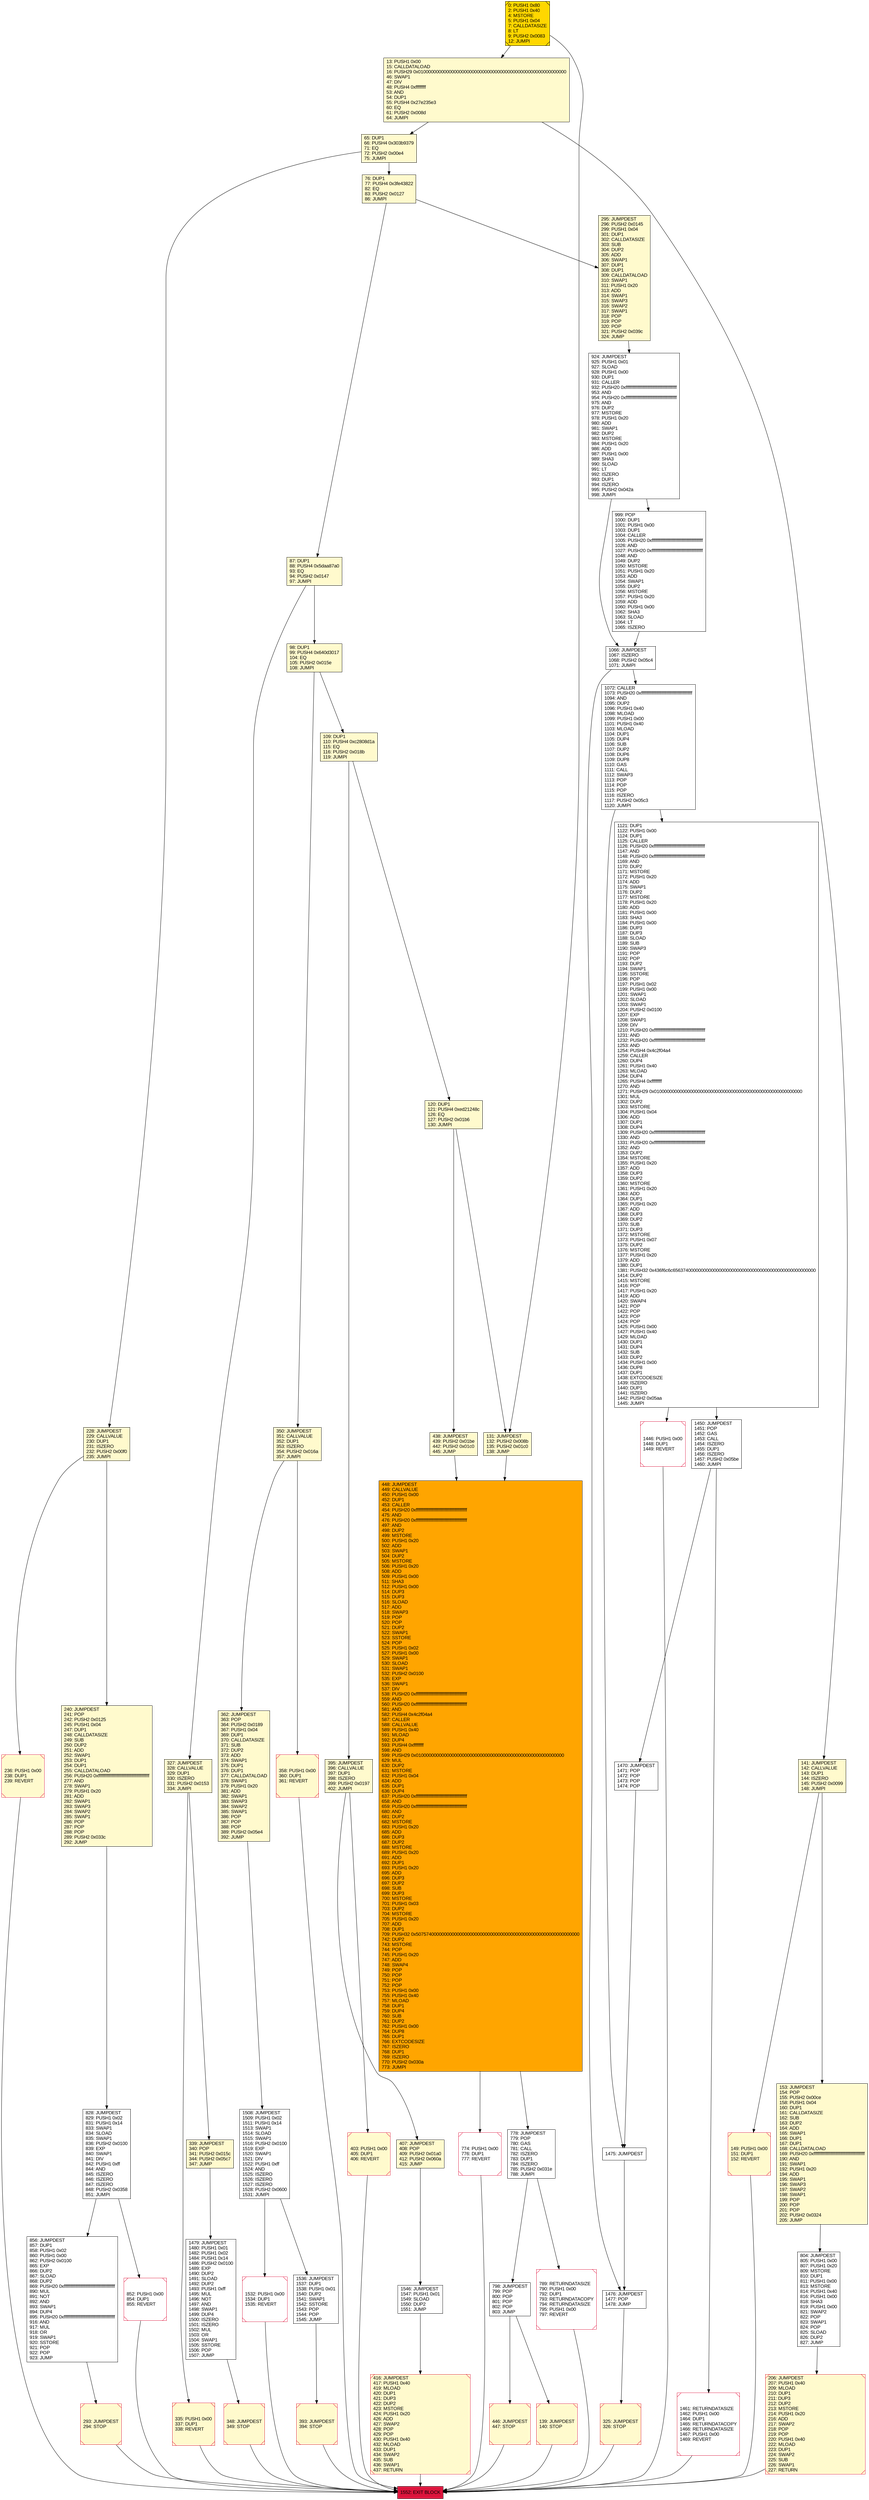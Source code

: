 digraph G {
bgcolor=transparent rankdir=UD;
node [shape=box style=filled color=black fillcolor=white fontname=arial fontcolor=black];
65 [label="65: DUP1\l66: PUSH4 0x303b9379\l71: EQ\l72: PUSH2 0x00e4\l75: JUMPI\l" fillcolor=lemonchiffon ];
407 [label="407: JUMPDEST\l408: POP\l409: PUSH2 0x01a0\l412: PUSH2 0x060a\l415: JUMP\l" fillcolor=lemonchiffon ];
1446 [label="1446: PUSH1 0x00\l1448: DUP1\l1449: REVERT\l" shape=Msquare color=crimson ];
789 [label="789: RETURNDATASIZE\l790: PUSH1 0x00\l792: DUP1\l793: RETURNDATACOPY\l794: RETURNDATASIZE\l795: PUSH1 0x00\l797: REVERT\l" shape=Msquare color=crimson ];
1475 [label="1475: JUMPDEST\l" ];
1552 [label="1552: EXIT BLOCK\l" fillcolor=crimson ];
924 [label="924: JUMPDEST\l925: PUSH1 0x01\l927: SLOAD\l928: PUSH1 0x00\l930: DUP1\l931: CALLER\l932: PUSH20 0xffffffffffffffffffffffffffffffffffffffff\l953: AND\l954: PUSH20 0xffffffffffffffffffffffffffffffffffffffff\l975: AND\l976: DUP2\l977: MSTORE\l978: PUSH1 0x20\l980: ADD\l981: SWAP1\l982: DUP2\l983: MSTORE\l984: PUSH1 0x20\l986: ADD\l987: PUSH1 0x00\l989: SHA3\l990: SLOAD\l991: LT\l992: ISZERO\l993: DUP1\l994: ISZERO\l995: PUSH2 0x042a\l998: JUMPI\l" ];
416 [label="416: JUMPDEST\l417: PUSH1 0x40\l419: MLOAD\l420: DUP1\l421: DUP3\l422: DUP2\l423: MSTORE\l424: PUSH1 0x20\l426: ADD\l427: SWAP2\l428: POP\l429: POP\l430: PUSH1 0x40\l432: MLOAD\l433: DUP1\l434: SWAP2\l435: SUB\l436: SWAP1\l437: RETURN\l" fillcolor=lemonchiffon shape=Msquare color=crimson ];
228 [label="228: JUMPDEST\l229: CALLVALUE\l230: DUP1\l231: ISZERO\l232: PUSH2 0x00f0\l235: JUMPI\l" fillcolor=lemonchiffon ];
393 [label="393: JUMPDEST\l394: STOP\l" fillcolor=lemonchiffon shape=Msquare color=crimson ];
856 [label="856: JUMPDEST\l857: DUP1\l858: PUSH1 0x02\l860: PUSH1 0x00\l862: PUSH2 0x0100\l865: EXP\l866: DUP2\l867: SLOAD\l868: DUP2\l869: PUSH20 0xffffffffffffffffffffffffffffffffffffffff\l890: MUL\l891: NOT\l892: AND\l893: SWAP1\l894: DUP4\l895: PUSH20 0xffffffffffffffffffffffffffffffffffffffff\l916: AND\l917: MUL\l918: OR\l919: SWAP1\l920: SSTORE\l921: POP\l922: POP\l923: JUMP\l" ];
120 [label="120: DUP1\l121: PUSH4 0xed21248c\l126: EQ\l127: PUSH2 0x01b6\l130: JUMPI\l" fillcolor=lemonchiffon ];
139 [label="139: JUMPDEST\l140: STOP\l" fillcolor=lemonchiffon shape=Msquare color=crimson ];
1536 [label="1536: JUMPDEST\l1537: DUP1\l1538: PUSH1 0x01\l1540: DUP2\l1541: SWAP1\l1542: SSTORE\l1543: POP\l1544: POP\l1545: JUMP\l" ];
76 [label="76: DUP1\l77: PUSH4 0x3fe43822\l82: EQ\l83: PUSH2 0x0127\l86: JUMPI\l" fillcolor=lemonchiffon ];
240 [label="240: JUMPDEST\l241: POP\l242: PUSH2 0x0125\l245: PUSH1 0x04\l247: DUP1\l248: CALLDATASIZE\l249: SUB\l250: DUP2\l251: ADD\l252: SWAP1\l253: DUP1\l254: DUP1\l255: CALLDATALOAD\l256: PUSH20 0xffffffffffffffffffffffffffffffffffffffff\l277: AND\l278: SWAP1\l279: PUSH1 0x20\l281: ADD\l282: SWAP1\l283: SWAP3\l284: SWAP2\l285: SWAP1\l286: POP\l287: POP\l288: POP\l289: PUSH2 0x033c\l292: JUMP\l" fillcolor=lemonchiffon ];
448 [label="448: JUMPDEST\l449: CALLVALUE\l450: PUSH1 0x00\l452: DUP1\l453: CALLER\l454: PUSH20 0xffffffffffffffffffffffffffffffffffffffff\l475: AND\l476: PUSH20 0xffffffffffffffffffffffffffffffffffffffff\l497: AND\l498: DUP2\l499: MSTORE\l500: PUSH1 0x20\l502: ADD\l503: SWAP1\l504: DUP2\l505: MSTORE\l506: PUSH1 0x20\l508: ADD\l509: PUSH1 0x00\l511: SHA3\l512: PUSH1 0x00\l514: DUP3\l515: DUP3\l516: SLOAD\l517: ADD\l518: SWAP3\l519: POP\l520: POP\l521: DUP2\l522: SWAP1\l523: SSTORE\l524: POP\l525: PUSH1 0x02\l527: PUSH1 0x00\l529: SWAP1\l530: SLOAD\l531: SWAP1\l532: PUSH2 0x0100\l535: EXP\l536: SWAP1\l537: DIV\l538: PUSH20 0xffffffffffffffffffffffffffffffffffffffff\l559: AND\l560: PUSH20 0xffffffffffffffffffffffffffffffffffffffff\l581: AND\l582: PUSH4 0x4c2f04a4\l587: CALLER\l588: CALLVALUE\l589: PUSH1 0x40\l591: MLOAD\l592: DUP4\l593: PUSH4 0xffffffff\l598: AND\l599: PUSH29 0x0100000000000000000000000000000000000000000000000000000000\l629: MUL\l630: DUP2\l631: MSTORE\l632: PUSH1 0x04\l634: ADD\l635: DUP1\l636: DUP4\l637: PUSH20 0xffffffffffffffffffffffffffffffffffffffff\l658: AND\l659: PUSH20 0xffffffffffffffffffffffffffffffffffffffff\l680: AND\l681: DUP2\l682: MSTORE\l683: PUSH1 0x20\l685: ADD\l686: DUP3\l687: DUP2\l688: MSTORE\l689: PUSH1 0x20\l691: ADD\l692: DUP1\l693: PUSH1 0x20\l695: ADD\l696: DUP3\l697: DUP2\l698: SUB\l699: DUP3\l700: MSTORE\l701: PUSH1 0x03\l703: DUP2\l704: MSTORE\l705: PUSH1 0x20\l707: ADD\l708: DUP1\l709: PUSH32 0x5075740000000000000000000000000000000000000000000000000000000000\l742: DUP2\l743: MSTORE\l744: POP\l745: PUSH1 0x20\l747: ADD\l748: SWAP4\l749: POP\l750: POP\l751: POP\l752: POP\l753: PUSH1 0x00\l755: PUSH1 0x40\l757: MLOAD\l758: DUP1\l759: DUP4\l760: SUB\l761: DUP2\l762: PUSH1 0x00\l764: DUP8\l765: DUP1\l766: EXTCODESIZE\l767: ISZERO\l768: DUP1\l769: ISZERO\l770: PUSH2 0x030a\l773: JUMPI\l" fillcolor=orange ];
0 [label="0: PUSH1 0x80\l2: PUSH1 0x40\l4: MSTORE\l5: PUSH1 0x04\l7: CALLDATASIZE\l8: LT\l9: PUSH2 0x0083\l12: JUMPI\l" fillcolor=lemonchiffon shape=Msquare fillcolor=gold ];
131 [label="131: JUMPDEST\l132: PUSH2 0x008b\l135: PUSH2 0x01c0\l138: JUMP\l" fillcolor=lemonchiffon ];
774 [label="774: PUSH1 0x00\l776: DUP1\l777: REVERT\l" shape=Msquare color=crimson ];
446 [label="446: JUMPDEST\l447: STOP\l" fillcolor=lemonchiffon shape=Msquare color=crimson ];
1461 [label="1461: RETURNDATASIZE\l1462: PUSH1 0x00\l1464: DUP1\l1465: RETURNDATACOPY\l1466: RETURNDATASIZE\l1467: PUSH1 0x00\l1469: REVERT\l" shape=Msquare color=crimson ];
295 [label="295: JUMPDEST\l296: PUSH2 0x0145\l299: PUSH1 0x04\l301: DUP1\l302: CALLDATASIZE\l303: SUB\l304: DUP2\l305: ADD\l306: SWAP1\l307: DUP1\l308: DUP1\l309: CALLDATALOAD\l310: SWAP1\l311: PUSH1 0x20\l313: ADD\l314: SWAP1\l315: SWAP3\l316: SWAP2\l317: SWAP1\l318: POP\l319: POP\l320: POP\l321: PUSH2 0x039c\l324: JUMP\l" fillcolor=lemonchiffon ];
293 [label="293: JUMPDEST\l294: STOP\l" fillcolor=lemonchiffon shape=Msquare color=crimson ];
403 [label="403: PUSH1 0x00\l405: DUP1\l406: REVERT\l" fillcolor=lemonchiffon shape=Msquare color=crimson ];
778 [label="778: JUMPDEST\l779: POP\l780: GAS\l781: CALL\l782: ISZERO\l783: DUP1\l784: ISZERO\l785: PUSH2 0x031e\l788: JUMPI\l" ];
149 [label="149: PUSH1 0x00\l151: DUP1\l152: REVERT\l" fillcolor=lemonchiffon shape=Msquare color=crimson ];
350 [label="350: JUMPDEST\l351: CALLVALUE\l352: DUP1\l353: ISZERO\l354: PUSH2 0x016a\l357: JUMPI\l" fillcolor=lemonchiffon ];
327 [label="327: JUMPDEST\l328: CALLVALUE\l329: DUP1\l330: ISZERO\l331: PUSH2 0x0153\l334: JUMPI\l" fillcolor=lemonchiffon ];
999 [label="999: POP\l1000: DUP1\l1001: PUSH1 0x00\l1003: DUP1\l1004: CALLER\l1005: PUSH20 0xffffffffffffffffffffffffffffffffffffffff\l1026: AND\l1027: PUSH20 0xffffffffffffffffffffffffffffffffffffffff\l1048: AND\l1049: DUP2\l1050: MSTORE\l1051: PUSH1 0x20\l1053: ADD\l1054: SWAP1\l1055: DUP2\l1056: MSTORE\l1057: PUSH1 0x20\l1059: ADD\l1060: PUSH1 0x00\l1062: SHA3\l1063: SLOAD\l1064: LT\l1065: ISZERO\l" ];
358 [label="358: PUSH1 0x00\l360: DUP1\l361: REVERT\l" fillcolor=lemonchiffon shape=Msquare color=crimson ];
348 [label="348: JUMPDEST\l349: STOP\l" fillcolor=lemonchiffon shape=Msquare color=crimson ];
828 [label="828: JUMPDEST\l829: PUSH1 0x02\l831: PUSH1 0x14\l833: SWAP1\l834: SLOAD\l835: SWAP1\l836: PUSH2 0x0100\l839: EXP\l840: SWAP1\l841: DIV\l842: PUSH1 0xff\l844: AND\l845: ISZERO\l846: ISZERO\l847: ISZERO\l848: PUSH2 0x0358\l851: JUMPI\l" ];
153 [label="153: JUMPDEST\l154: POP\l155: PUSH2 0x00ce\l158: PUSH1 0x04\l160: DUP1\l161: CALLDATASIZE\l162: SUB\l163: DUP2\l164: ADD\l165: SWAP1\l166: DUP1\l167: DUP1\l168: CALLDATALOAD\l169: PUSH20 0xffffffffffffffffffffffffffffffffffffffff\l190: AND\l191: SWAP1\l192: PUSH1 0x20\l194: ADD\l195: SWAP1\l196: SWAP3\l197: SWAP2\l198: SWAP1\l199: POP\l200: POP\l201: POP\l202: PUSH2 0x0324\l205: JUMP\l" fillcolor=lemonchiffon ];
236 [label="236: PUSH1 0x00\l238: DUP1\l239: REVERT\l" fillcolor=lemonchiffon shape=Msquare color=crimson ];
87 [label="87: DUP1\l88: PUSH4 0x5daa87a0\l93: EQ\l94: PUSH2 0x0147\l97: JUMPI\l" fillcolor=lemonchiffon ];
109 [label="109: DUP1\l110: PUSH4 0xc2808d1a\l115: EQ\l116: PUSH2 0x018b\l119: JUMPI\l" fillcolor=lemonchiffon ];
798 [label="798: JUMPDEST\l799: POP\l800: POP\l801: POP\l802: POP\l803: JUMP\l" ];
325 [label="325: JUMPDEST\l326: STOP\l" fillcolor=lemonchiffon shape=Msquare color=crimson ];
1121 [label="1121: DUP1\l1122: PUSH1 0x00\l1124: DUP1\l1125: CALLER\l1126: PUSH20 0xffffffffffffffffffffffffffffffffffffffff\l1147: AND\l1148: PUSH20 0xffffffffffffffffffffffffffffffffffffffff\l1169: AND\l1170: DUP2\l1171: MSTORE\l1172: PUSH1 0x20\l1174: ADD\l1175: SWAP1\l1176: DUP2\l1177: MSTORE\l1178: PUSH1 0x20\l1180: ADD\l1181: PUSH1 0x00\l1183: SHA3\l1184: PUSH1 0x00\l1186: DUP3\l1187: DUP3\l1188: SLOAD\l1189: SUB\l1190: SWAP3\l1191: POP\l1192: POP\l1193: DUP2\l1194: SWAP1\l1195: SSTORE\l1196: POP\l1197: PUSH1 0x02\l1199: PUSH1 0x00\l1201: SWAP1\l1202: SLOAD\l1203: SWAP1\l1204: PUSH2 0x0100\l1207: EXP\l1208: SWAP1\l1209: DIV\l1210: PUSH20 0xffffffffffffffffffffffffffffffffffffffff\l1231: AND\l1232: PUSH20 0xffffffffffffffffffffffffffffffffffffffff\l1253: AND\l1254: PUSH4 0x4c2f04a4\l1259: CALLER\l1260: DUP4\l1261: PUSH1 0x40\l1263: MLOAD\l1264: DUP4\l1265: PUSH4 0xffffffff\l1270: AND\l1271: PUSH29 0x0100000000000000000000000000000000000000000000000000000000\l1301: MUL\l1302: DUP2\l1303: MSTORE\l1304: PUSH1 0x04\l1306: ADD\l1307: DUP1\l1308: DUP4\l1309: PUSH20 0xffffffffffffffffffffffffffffffffffffffff\l1330: AND\l1331: PUSH20 0xffffffffffffffffffffffffffffffffffffffff\l1352: AND\l1353: DUP2\l1354: MSTORE\l1355: PUSH1 0x20\l1357: ADD\l1358: DUP3\l1359: DUP2\l1360: MSTORE\l1361: PUSH1 0x20\l1363: ADD\l1364: DUP1\l1365: PUSH1 0x20\l1367: ADD\l1368: DUP3\l1369: DUP2\l1370: SUB\l1371: DUP3\l1372: MSTORE\l1373: PUSH1 0x07\l1375: DUP2\l1376: MSTORE\l1377: PUSH1 0x20\l1379: ADD\l1380: DUP1\l1381: PUSH32 0x436f6c6c65637400000000000000000000000000000000000000000000000000\l1414: DUP2\l1415: MSTORE\l1416: POP\l1417: PUSH1 0x20\l1419: ADD\l1420: SWAP4\l1421: POP\l1422: POP\l1423: POP\l1424: POP\l1425: PUSH1 0x00\l1427: PUSH1 0x40\l1429: MLOAD\l1430: DUP1\l1431: DUP4\l1432: SUB\l1433: DUP2\l1434: PUSH1 0x00\l1436: DUP8\l1437: DUP1\l1438: EXTCODESIZE\l1439: ISZERO\l1440: DUP1\l1441: ISZERO\l1442: PUSH2 0x05aa\l1445: JUMPI\l" ];
1072 [label="1072: CALLER\l1073: PUSH20 0xffffffffffffffffffffffffffffffffffffffff\l1094: AND\l1095: DUP2\l1096: PUSH1 0x40\l1098: MLOAD\l1099: PUSH1 0x00\l1101: PUSH1 0x40\l1103: MLOAD\l1104: DUP1\l1105: DUP4\l1106: SUB\l1107: DUP2\l1108: DUP6\l1109: DUP8\l1110: GAS\l1111: CALL\l1112: SWAP3\l1113: POP\l1114: POP\l1115: POP\l1116: ISZERO\l1117: PUSH2 0x05c3\l1120: JUMPI\l" ];
1479 [label="1479: JUMPDEST\l1480: PUSH1 0x01\l1482: PUSH1 0x02\l1484: PUSH1 0x14\l1486: PUSH2 0x0100\l1489: EXP\l1490: DUP2\l1491: SLOAD\l1492: DUP2\l1493: PUSH1 0xff\l1495: MUL\l1496: NOT\l1497: AND\l1498: SWAP1\l1499: DUP4\l1500: ISZERO\l1501: ISZERO\l1502: MUL\l1503: OR\l1504: SWAP1\l1505: SSTORE\l1506: POP\l1507: JUMP\l" ];
339 [label="339: JUMPDEST\l340: POP\l341: PUSH2 0x015c\l344: PUSH2 0x05c7\l347: JUMP\l" fillcolor=lemonchiffon ];
1470 [label="1470: JUMPDEST\l1471: POP\l1472: POP\l1473: POP\l1474: POP\l" ];
1546 [label="1546: JUMPDEST\l1547: PUSH1 0x01\l1549: SLOAD\l1550: DUP2\l1551: JUMP\l" ];
1532 [label="1532: PUSH1 0x00\l1534: DUP1\l1535: REVERT\l" shape=Msquare color=crimson ];
1476 [label="1476: JUMPDEST\l1477: POP\l1478: JUMP\l" ];
141 [label="141: JUMPDEST\l142: CALLVALUE\l143: DUP1\l144: ISZERO\l145: PUSH2 0x0099\l148: JUMPI\l" fillcolor=lemonchiffon ];
1508 [label="1508: JUMPDEST\l1509: PUSH1 0x02\l1511: PUSH1 0x14\l1513: SWAP1\l1514: SLOAD\l1515: SWAP1\l1516: PUSH2 0x0100\l1519: EXP\l1520: SWAP1\l1521: DIV\l1522: PUSH1 0xff\l1524: AND\l1525: ISZERO\l1526: ISZERO\l1527: ISZERO\l1528: PUSH2 0x0600\l1531: JUMPI\l" ];
362 [label="362: JUMPDEST\l363: POP\l364: PUSH2 0x0189\l367: PUSH1 0x04\l369: DUP1\l370: CALLDATASIZE\l371: SUB\l372: DUP2\l373: ADD\l374: SWAP1\l375: DUP1\l376: DUP1\l377: CALLDATALOAD\l378: SWAP1\l379: PUSH1 0x20\l381: ADD\l382: SWAP1\l383: SWAP3\l384: SWAP2\l385: SWAP1\l386: POP\l387: POP\l388: POP\l389: PUSH2 0x05e4\l392: JUMP\l" fillcolor=lemonchiffon ];
13 [label="13: PUSH1 0x00\l15: CALLDATALOAD\l16: PUSH29 0x0100000000000000000000000000000000000000000000000000000000\l46: SWAP1\l47: DIV\l48: PUSH4 0xffffffff\l53: AND\l54: DUP1\l55: PUSH4 0x27e235e3\l60: EQ\l61: PUSH2 0x008d\l64: JUMPI\l" fillcolor=lemonchiffon ];
98 [label="98: DUP1\l99: PUSH4 0x640d3017\l104: EQ\l105: PUSH2 0x015e\l108: JUMPI\l" fillcolor=lemonchiffon ];
335 [label="335: PUSH1 0x00\l337: DUP1\l338: REVERT\l" fillcolor=lemonchiffon shape=Msquare color=crimson ];
395 [label="395: JUMPDEST\l396: CALLVALUE\l397: DUP1\l398: ISZERO\l399: PUSH2 0x0197\l402: JUMPI\l" fillcolor=lemonchiffon ];
1066 [label="1066: JUMPDEST\l1067: ISZERO\l1068: PUSH2 0x05c4\l1071: JUMPI\l" ];
1450 [label="1450: JUMPDEST\l1451: POP\l1452: GAS\l1453: CALL\l1454: ISZERO\l1455: DUP1\l1456: ISZERO\l1457: PUSH2 0x05be\l1460: JUMPI\l" ];
852 [label="852: PUSH1 0x00\l854: DUP1\l855: REVERT\l" shape=Msquare color=crimson ];
438 [label="438: JUMPDEST\l439: PUSH2 0x01be\l442: PUSH2 0x01c0\l445: JUMP\l" fillcolor=lemonchiffon ];
206 [label="206: JUMPDEST\l207: PUSH1 0x40\l209: MLOAD\l210: DUP1\l211: DUP3\l212: DUP2\l213: MSTORE\l214: PUSH1 0x20\l216: ADD\l217: SWAP2\l218: POP\l219: POP\l220: PUSH1 0x40\l222: MLOAD\l223: DUP1\l224: SWAP2\l225: SUB\l226: SWAP1\l227: RETURN\l" fillcolor=lemonchiffon shape=Msquare color=crimson ];
804 [label="804: JUMPDEST\l805: PUSH1 0x00\l807: PUSH1 0x20\l809: MSTORE\l810: DUP1\l811: PUSH1 0x00\l813: MSTORE\l814: PUSH1 0x40\l816: PUSH1 0x00\l818: SHA3\l819: PUSH1 0x00\l821: SWAP2\l822: POP\l823: SWAP1\l824: POP\l825: SLOAD\l826: DUP2\l827: JUMP\l" ];
0 -> 131;
339 -> 1479;
362 -> 1508;
804 -> 206;
1536 -> 393;
416 -> 1552;
1072 -> 1121;
131 -> 448;
448 -> 774;
13 -> 141;
393 -> 1552;
76 -> 295;
139 -> 1552;
1066 -> 1476;
448 -> 778;
65 -> 228;
1446 -> 1552;
1479 -> 348;
789 -> 1552;
87 -> 98;
109 -> 395;
293 -> 1552;
65 -> 76;
403 -> 1552;
1121 -> 1450;
1066 -> 1072;
149 -> 1552;
141 -> 153;
1450 -> 1470;
856 -> 293;
153 -> 804;
1476 -> 325;
999 -> 1066;
228 -> 240;
774 -> 1552;
1508 -> 1532;
120 -> 131;
446 -> 1552;
778 -> 789;
98 -> 109;
295 -> 924;
1461 -> 1552;
828 -> 852;
325 -> 1552;
395 -> 403;
0 -> 13;
1532 -> 1552;
109 -> 120;
798 -> 139;
1546 -> 416;
141 -> 149;
924 -> 999;
327 -> 335;
1121 -> 1446;
358 -> 1552;
828 -> 856;
1470 -> 1475;
98 -> 350;
348 -> 1552;
407 -> 1546;
228 -> 236;
438 -> 448;
1072 -> 1475;
236 -> 1552;
350 -> 362;
1450 -> 1461;
924 -> 1066;
778 -> 798;
120 -> 438;
852 -> 1552;
240 -> 828;
13 -> 65;
206 -> 1552;
1475 -> 1476;
76 -> 87;
327 -> 339;
350 -> 358;
87 -> 327;
395 -> 407;
1508 -> 1536;
798 -> 446;
335 -> 1552;
}